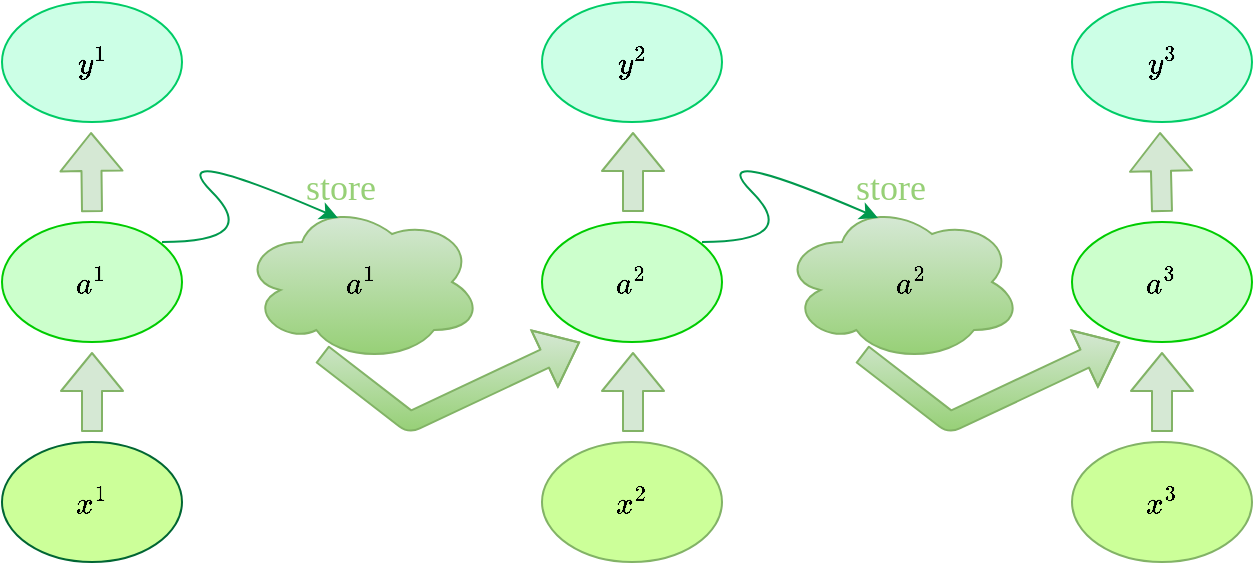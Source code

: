 <mxfile version="12.2.4" pages="1"><diagram id="9yg05rl5O4iRoZnMMEk6" name="Page-1"><mxGraphModel dx="770" dy="536" grid="1" gridSize="10" guides="1" tooltips="1" connect="1" arrows="1" fold="1" page="1" pageScale="1" pageWidth="850" pageHeight="1100" math="1" shadow="0"><root><mxCell id="0"/><mxCell id="1" parent="0"/><mxCell id="27" value="" style="shape=flexArrow;endArrow=classic;html=1;strokeColor=#82b366;fillColor=#d5e8d4;" parent="1" edge="1"><mxGeometry width="50" height="50" relative="1" as="geometry"><mxPoint x="660" y="445" as="sourcePoint"/><mxPoint x="659" y="405" as="targetPoint"/></mxGeometry></mxCell><mxCell id="3" value="" style="ellipse;shape=cloud;whiteSpace=wrap;html=1;fillColor=#d5e8d4;strokeColor=#82b366;gradientColor=#97d077;" parent="1" vertex="1"><mxGeometry x="200" y="440" width="120" height="80" as="geometry"/></mxCell><mxCell id="4" value="" style="ellipse;shape=cloud;whiteSpace=wrap;html=1;fillColor=#d5e8d4;strokeColor=#82b366;gradientColor=#97d077;" parent="1" vertex="1"><mxGeometry x="470" y="440" width="120" height="80" as="geometry"/></mxCell><mxCell id="5" value="" style="ellipse;whiteSpace=wrap;html=1;fillColor=#CCFF99;strokeColor=#006633;" parent="1" vertex="1"><mxGeometry x="80" y="560" width="90" height="60" as="geometry"/></mxCell><mxCell id="13" value="" style="ellipse;whiteSpace=wrap;html=1;fillColor=#CCFFE6;strokeColor=#00CC66;" parent="1" vertex="1"><mxGeometry x="615" y="340" width="90" height="60" as="geometry"/></mxCell><mxCell id="14" value="" style="ellipse;whiteSpace=wrap;html=1;fillColor=#CCFFCC;strokeColor=#00CC00;" parent="1" vertex="1"><mxGeometry x="615" y="450" width="90" height="60" as="geometry"/></mxCell><mxCell id="15" value="" style="ellipse;whiteSpace=wrap;html=1;fillColor=#CCFF99;strokeColor=#82b366;" parent="1" vertex="1"><mxGeometry x="615" y="560" width="90" height="60" as="geometry"/></mxCell><mxCell id="16" value="" style="ellipse;whiteSpace=wrap;html=1;fillColor=#CCFFE6;strokeColor=#00CC66;" parent="1" vertex="1"><mxGeometry x="350" y="340" width="90" height="60" as="geometry"/></mxCell><mxCell id="17" value="" style="ellipse;whiteSpace=wrap;html=1;fillColor=#CCFFCC;strokeColor=#00CC00;" parent="1" vertex="1"><mxGeometry x="350" y="450" width="90" height="60" as="geometry"/></mxCell><mxCell id="19" value="" style="ellipse;whiteSpace=wrap;html=1;fillColor=#CCFFE6;strokeColor=#00CC66;" parent="1" vertex="1"><mxGeometry x="80" y="340" width="90" height="60" as="geometry"/></mxCell><mxCell id="20" value="" style="ellipse;whiteSpace=wrap;html=1;fillColor=#CCFFCC;strokeColor=#00CC00;" parent="1" vertex="1"><mxGeometry x="80" y="450" width="90" height="60" as="geometry"/></mxCell><mxCell id="22" value="" style="curved=1;endArrow=classic;html=1;entryX=0.4;entryY=0.1;entryDx=0;entryDy=0;entryPerimeter=0;strokeColor=#00994D;" parent="1" target="3" edge="1"><mxGeometry width="50" height="50" relative="1" as="geometry"><mxPoint x="160" y="460" as="sourcePoint"/><mxPoint x="210" y="410" as="targetPoint"/><Array as="points"><mxPoint x="210" y="460"/><mxPoint x="160" y="410"/></Array></mxGeometry></mxCell><mxCell id="23" value="" style="curved=1;endArrow=classic;html=1;entryX=0.4;entryY=0.1;entryDx=0;entryDy=0;entryPerimeter=0;strokeColor=#00994D;fillColor=#cdeb8b;" parent="1" edge="1"><mxGeometry width="50" height="50" relative="1" as="geometry"><mxPoint x="430" y="460" as="sourcePoint"/><mxPoint x="518" y="448" as="targetPoint"/><Array as="points"><mxPoint x="480" y="460"/><mxPoint x="430" y="410"/></Array></mxGeometry></mxCell><mxCell id="24" value="" style="shape=flexArrow;endArrow=classic;html=1;exitX=0.55;exitY=0.95;exitDx=0;exitDy=0;exitPerimeter=0;entryX=0.5;entryY=1;entryDx=0;entryDy=0;fillColor=#d5e8d4;strokeColor=#82b366;gradientColor=#97d077;" parent="1" edge="1"><mxGeometry width="50" height="50" relative="1" as="geometry"><mxPoint x="240" y="516" as="sourcePoint"/><mxPoint x="369" y="510" as="targetPoint"/><Array as="points"><mxPoint x="284" y="550"/></Array></mxGeometry></mxCell><mxCell id="25" value="" style="shape=flexArrow;endArrow=classic;html=1;exitX=0.55;exitY=0.95;exitDx=0;exitDy=0;exitPerimeter=0;entryX=0.5;entryY=1;entryDx=0;entryDy=0;fillColor=#d5e8d4;strokeColor=#82b366;gradientColor=#97d077;" parent="1" edge="1"><mxGeometry width="50" height="50" relative="1" as="geometry"><mxPoint x="510" y="516" as="sourcePoint"/><mxPoint x="639" y="510" as="targetPoint"/><Array as="points"><mxPoint x="554" y="550"/></Array></mxGeometry></mxCell><mxCell id="26" value="" style="shape=flexArrow;endArrow=classic;html=1;strokeColor=#82b366;fillColor=#d5e8d4;" parent="1" edge="1"><mxGeometry width="50" height="50" relative="1" as="geometry"><mxPoint x="125" y="555" as="sourcePoint"/><mxPoint x="125" y="515" as="targetPoint"/></mxGeometry></mxCell><mxCell id="28" value="" style="shape=flexArrow;endArrow=classic;html=1;strokeColor=#82b366;fillColor=#d5e8d4;" parent="1" edge="1"><mxGeometry width="50" height="50" relative="1" as="geometry"><mxPoint x="660" y="555" as="sourcePoint"/><mxPoint x="660" y="515" as="targetPoint"/></mxGeometry></mxCell><mxCell id="29" value="" style="shape=flexArrow;endArrow=classic;html=1;strokeColor=#82b366;fillColor=#d5e8d4;" parent="1" edge="1"><mxGeometry width="50" height="50" relative="1" as="geometry"><mxPoint x="395.5" y="555" as="sourcePoint"/><mxPoint x="395.5" y="515" as="targetPoint"/></mxGeometry></mxCell><mxCell id="30" value="" style="shape=flexArrow;endArrow=classic;html=1;strokeColor=#82b366;fillColor=#d5e8d4;" parent="1" edge="1"><mxGeometry width="50" height="50" relative="1" as="geometry"><mxPoint x="395.5" y="445" as="sourcePoint"/><mxPoint x="395.5" y="405" as="targetPoint"/></mxGeometry></mxCell><mxCell id="31" value="" style="shape=flexArrow;endArrow=classic;html=1;strokeColor=#82b366;fillColor=#d5e8d4;" parent="1" edge="1"><mxGeometry width="50" height="50" relative="1" as="geometry"><mxPoint x="125" y="445" as="sourcePoint"/><mxPoint x="124.5" y="405" as="targetPoint"/></mxGeometry></mxCell><mxCell id="32" value="&lt;font face=&quot;Times New Roman&quot; style=&quot;font-size: 18px&quot; color=&quot;#97d077&quot;&gt;store&lt;/font&gt;" style="text;html=1;resizable=0;points=[];autosize=1;align=left;verticalAlign=top;spacingTop=-4;" parent="1" vertex="1"><mxGeometry x="230" y="420" width="50" height="20" as="geometry"/></mxCell><mxCell id="33" value="&lt;font face=&quot;Times New Roman&quot; style=&quot;font-size: 18px&quot; color=&quot;#97d077&quot;&gt;store&lt;/font&gt;" style="text;html=1;resizable=0;points=[];autosize=1;align=left;verticalAlign=top;spacingTop=-4;" parent="1" vertex="1"><mxGeometry x="505" y="420" width="50" height="20" as="geometry"/></mxCell><mxCell id="34" value="&lt;font face=&quot;Times New Roman&quot; style=&quot;font-size: 15px&quot;&gt;$$x^1$$&lt;/font&gt;" style="text;html=1;strokeColor=none;fillColor=none;align=center;verticalAlign=middle;whiteSpace=wrap;rounded=0;" parent="1" vertex="1"><mxGeometry x="105" y="580" width="40" height="20" as="geometry"/></mxCell><mxCell id="36" value="&lt;font face=&quot;Times New Roman&quot; style=&quot;font-size: 15px&quot;&gt;$$x^3$$&lt;/font&gt;" style="text;html=1;strokeColor=none;fillColor=none;align=center;verticalAlign=middle;whiteSpace=wrap;rounded=0;" parent="1" vertex="1"><mxGeometry x="640" y="580" width="40" height="20" as="geometry"/></mxCell><mxCell id="40" value="&lt;font face=&quot;Times New Roman&quot; style=&quot;font-size: 15px&quot;&gt;$$a^2$$&lt;/font&gt;" style="text;html=1;strokeColor=none;fillColor=none;align=center;verticalAlign=middle;whiteSpace=wrap;rounded=0;" parent="1" vertex="1"><mxGeometry x="515" y="470" width="40" height="20" as="geometry"/></mxCell><mxCell id="41" value="&lt;font face=&quot;Times New Roman&quot; style=&quot;font-size: 15px&quot;&gt;$$y^3$$&lt;/font&gt;" style="text;html=1;strokeColor=none;fillColor=none;align=center;verticalAlign=middle;whiteSpace=wrap;rounded=0;" parent="1" vertex="1"><mxGeometry x="640" y="360" width="40" height="20" as="geometry"/></mxCell><mxCell id="42" value="&lt;font face=&quot;Times New Roman&quot; style=&quot;font-size: 15px&quot;&gt;$$a^3$$&lt;/font&gt;" style="text;html=1;strokeColor=none;fillColor=none;align=center;verticalAlign=middle;whiteSpace=wrap;rounded=0;" parent="1" vertex="1"><mxGeometry x="640" y="470" width="40" height="20" as="geometry"/></mxCell><mxCell id="43" value="&lt;font style=&quot;font-size: 15px&quot; face=&quot;Times New Roman&quot;&gt;$$y^2$$&lt;/font&gt;" style="text;html=1;strokeColor=none;fillColor=none;align=center;verticalAlign=middle;whiteSpace=wrap;rounded=0;" parent="1" vertex="1"><mxGeometry x="375" y="360" width="40" height="20" as="geometry"/></mxCell><mxCell id="44" value="&lt;font face=&quot;Times New Roman&quot; style=&quot;font-size: 15px&quot;&gt;$$a^2$$&lt;/font&gt;" style="text;html=1;strokeColor=none;fillColor=none;align=center;verticalAlign=middle;whiteSpace=wrap;rounded=0;" parent="1" vertex="1"><mxGeometry x="375" y="470" width="40" height="20" as="geometry"/></mxCell><mxCell id="45" value="&lt;font style=&quot;font-size: 15px&quot; face=&quot;Times New Roman&quot;&gt;$$y^1$$&lt;/font&gt;" style="text;html=1;strokeColor=none;fillColor=none;align=center;verticalAlign=middle;whiteSpace=wrap;rounded=0;" parent="1" vertex="1"><mxGeometry x="105" y="360" width="40" height="20" as="geometry"/></mxCell><mxCell id="46" value="&lt;font face=&quot;Times New Roman&quot; style=&quot;font-size: 15px&quot;&gt;$$a^1$$&lt;/font&gt;" style="text;html=1;strokeColor=none;fillColor=none;align=center;verticalAlign=middle;whiteSpace=wrap;rounded=0;" parent="1" vertex="1"><mxGeometry x="105" y="470" width="40" height="20" as="geometry"/></mxCell><mxCell id="49" value="&lt;font face=&quot;Times New Roman&quot; style=&quot;font-size: 15px&quot;&gt;$$a^1$$&lt;/font&gt;" style="text;html=1;strokeColor=none;fillColor=none;align=center;verticalAlign=middle;whiteSpace=wrap;rounded=0;" parent="1" vertex="1"><mxGeometry x="240" y="470" width="40" height="20" as="geometry"/></mxCell><mxCell id="50" value="" style="ellipse;whiteSpace=wrap;html=1;fillColor=#CCFF99;strokeColor=#82b366;" parent="1" vertex="1"><mxGeometry x="350" y="560" width="90" height="60" as="geometry"/></mxCell><mxCell id="51" value="&lt;font face=&quot;Times New Roman&quot; style=&quot;font-size: 15px&quot;&gt;$$x^2$$&lt;/font&gt;" style="text;html=1;strokeColor=none;fillColor=none;align=center;verticalAlign=middle;whiteSpace=wrap;rounded=0;" parent="1" vertex="1"><mxGeometry x="375" y="580" width="40" height="20" as="geometry"/></mxCell></root></mxGraphModel></diagram></mxfile>